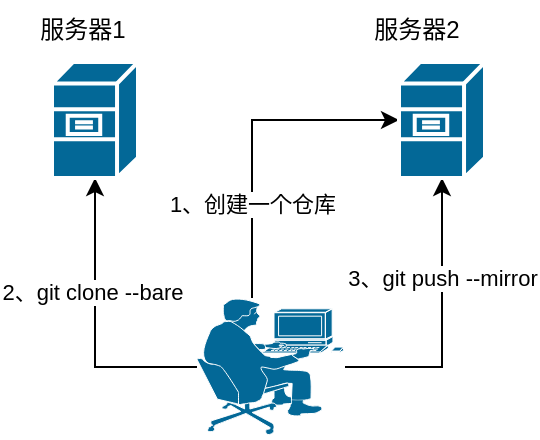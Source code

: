 <mxfile version="15.5.4" type="embed" pages="3"><diagram name="20221010164310" id="gy6nlpveG3f7GiaCG15i"><mxGraphModel dx="1020" dy="724" grid="1" gridSize="10" guides="1" tooltips="1" connect="1" arrows="1" fold="1" page="1" pageScale="1" pageWidth="1920" pageHeight="1200" math="0" shadow="0"><root><mxCell id="DraJJuAHOcvPgnh4uwFL-0"/><mxCell id="DraJJuAHOcvPgnh4uwFL-1" parent="DraJJuAHOcvPgnh4uwFL-0"/><mxCell id="DraJJuAHOcvPgnh4uwFL-10" value="" style="edgeStyle=orthogonalEdgeStyle;rounded=0;orthogonalLoop=1;jettySize=auto;html=1;entryX=0.5;entryY=1;entryDx=0;entryDy=0;entryPerimeter=0;" parent="DraJJuAHOcvPgnh4uwFL-1" source="DraJJuAHOcvPgnh4uwFL-12" target="DraJJuAHOcvPgnh4uwFL-14" edge="1"><mxGeometry relative="1" as="geometry"><mxPoint x="251" y="194.5" as="targetPoint"/></mxGeometry></mxCell><mxCell id="aOWOsG2BiRnHnq_Rkf4H-1" value="3、git push --mirror" style="edgeLabel;html=1;align=center;verticalAlign=middle;resizable=0;points=[];" parent="DraJJuAHOcvPgnh4uwFL-10" vertex="1" connectable="0"><mxGeometry x="0.308" relative="1" as="geometry"><mxPoint as="offset"/></mxGeometry></mxCell><mxCell id="DraJJuAHOcvPgnh4uwFL-11" value="" style="edgeStyle=orthogonalEdgeStyle;rounded=0;orthogonalLoop=1;jettySize=auto;html=1;" parent="DraJJuAHOcvPgnh4uwFL-1" source="DraJJuAHOcvPgnh4uwFL-12" target="DraJJuAHOcvPgnh4uwFL-13" edge="1"><mxGeometry relative="1" as="geometry"><mxPoint x="63" y="194.5" as="targetPoint"/></mxGeometry></mxCell><mxCell id="aOWOsG2BiRnHnq_Rkf4H-0" value="2、git clone --bare" style="edgeLabel;html=1;align=center;verticalAlign=middle;resizable=0;points=[];" parent="DraJJuAHOcvPgnh4uwFL-11" vertex="1" connectable="0"><mxGeometry x="0.226" y="2" relative="1" as="geometry"><mxPoint as="offset"/></mxGeometry></mxCell><mxCell id="mljD7HPjL3Yug107w0mH-1" value="" style="edgeStyle=orthogonalEdgeStyle;rounded=0;orthogonalLoop=1;jettySize=auto;html=1;entryX=0;entryY=0.5;entryDx=0;entryDy=0;entryPerimeter=0;" parent="DraJJuAHOcvPgnh4uwFL-1" source="DraJJuAHOcvPgnh4uwFL-12" target="DraJJuAHOcvPgnh4uwFL-14" edge="1"><mxGeometry relative="1" as="geometry"><mxPoint x="157" y="75.5" as="targetPoint"/><Array as="points"><mxPoint x="160" y="111"/></Array></mxGeometry></mxCell><mxCell id="mljD7HPjL3Yug107w0mH-2" value="1、创建一个仓库" style="edgeLabel;html=1;align=center;verticalAlign=middle;resizable=0;points=[];" parent="mljD7HPjL3Yug107w0mH-1" vertex="1" connectable="0"><mxGeometry x="-0.416" relative="1" as="geometry"><mxPoint as="offset"/></mxGeometry></mxCell><mxCell id="DraJJuAHOcvPgnh4uwFL-12" value="" style="shape=mxgraph.cisco.people.pc_man;sketch=0;html=1;pointerEvents=1;dashed=0;fillColor=#036897;strokeColor=#ffffff;strokeWidth=2;verticalLabelPosition=bottom;verticalAlign=top;align=center;outlineConnect=0;" parent="DraJJuAHOcvPgnh4uwFL-1" vertex="1"><mxGeometry x="132.5" y="200" width="74" height="69" as="geometry"/></mxCell><mxCell id="DraJJuAHOcvPgnh4uwFL-13" value="" style="shape=mxgraph.cisco.servers.file_server;sketch=0;html=1;pointerEvents=1;dashed=0;fillColor=#036897;strokeColor=#ffffff;strokeWidth=2;verticalLabelPosition=bottom;verticalAlign=top;align=center;outlineConnect=0;" parent="DraJJuAHOcvPgnh4uwFL-1" vertex="1"><mxGeometry x="60" y="82" width="43" height="58" as="geometry"/></mxCell><mxCell id="DraJJuAHOcvPgnh4uwFL-14" value="" style="shape=mxgraph.cisco.servers.file_server;sketch=0;html=1;pointerEvents=1;dashed=0;fillColor=#036897;strokeColor=#ffffff;strokeWidth=2;verticalLabelPosition=bottom;verticalAlign=top;align=center;outlineConnect=0;" parent="DraJJuAHOcvPgnh4uwFL-1" vertex="1"><mxGeometry x="233.5" y="82" width="43" height="58" as="geometry"/></mxCell><mxCell id="aOWOsG2BiRnHnq_Rkf4H-3" value="&lt;span style=&quot;background-color: rgb(255, 255, 255);&quot;&gt;服务器1&lt;/span&gt;" style="text;html=1;align=center;verticalAlign=middle;resizable=0;points=[];autosize=1;strokeColor=none;fillColor=none;" parent="DraJJuAHOcvPgnh4uwFL-1" vertex="1"><mxGeometry x="40" y="51" width="70" height="30" as="geometry"/></mxCell><mxCell id="aOWOsG2BiRnHnq_Rkf4H-4" value="&lt;span style=&quot;background-color: rgb(255, 255, 255);&quot;&gt;服务器2&lt;/span&gt;" style="text;html=1;align=center;verticalAlign=middle;resizable=0;points=[];autosize=1;strokeColor=none;fillColor=none;" parent="DraJJuAHOcvPgnh4uwFL-1" vertex="1"><mxGeometry x="206.5" y="51" width="70" height="30" as="geometry"/></mxCell></root></mxGraphModel></diagram><diagram name="20221010162110" id="3HABgmHqqW5baj-3t9z8"><mxGraphModel dx="1020" dy="724" grid="1" gridSize="10" guides="1" tooltips="1" connect="1" arrows="1" fold="1" page="1" pageScale="1" pageWidth="1920" pageHeight="1200" math="0" shadow="0"><root><mxCell id="suRAfqg6CjxLi9MMDhd2-0"/><mxCell id="suRAfqg6CjxLi9MMDhd2-1" parent="suRAfqg6CjxLi9MMDhd2-0"/><mxCell id="UG6p2U2NHbP9j15jlaxX-8" value="" style="edgeStyle=orthogonalEdgeStyle;rounded=0;orthogonalLoop=1;jettySize=auto;html=1;entryX=0.5;entryY=1;entryDx=0;entryDy=0;" parent="suRAfqg6CjxLi9MMDhd2-1" source="UG6p2U2NHbP9j15jlaxX-3" target="UG6p2U2NHbP9j15jlaxX-4" edge="1"><mxGeometry relative="1" as="geometry"><mxPoint x="80" y="250" as="targetPoint"/></mxGeometry></mxCell><mxCell id="UG6p2U2NHbP9j15jlaxX-11" value="git clone --bare" style="edgeLabel;html=1;align=center;verticalAlign=middle;resizable=0;points=[];" parent="UG6p2U2NHbP9j15jlaxX-8" vertex="1" connectable="0"><mxGeometry x="0.224" relative="1" as="geometry"><mxPoint as="offset"/></mxGeometry></mxCell><mxCell id="UG6p2U2NHbP9j15jlaxX-10" value="" style="edgeStyle=orthogonalEdgeStyle;rounded=0;orthogonalLoop=1;jettySize=auto;html=1;entryX=0.5;entryY=1;entryDx=0;entryDy=0;" parent="suRAfqg6CjxLi9MMDhd2-1" source="UG6p2U2NHbP9j15jlaxX-3" target="UG6p2U2NHbP9j15jlaxX-6" edge="1"><mxGeometry relative="1" as="geometry"><mxPoint x="320" y="250" as="targetPoint"/></mxGeometry></mxCell><mxCell id="UG6p2U2NHbP9j15jlaxX-12" value="git push --mirror" style="edgeLabel;html=1;align=center;verticalAlign=middle;resizable=0;points=[];" parent="UG6p2U2NHbP9j15jlaxX-10" vertex="1" connectable="0"><mxGeometry x="0.256" relative="1" as="geometry"><mxPoint as="offset"/></mxGeometry></mxCell><mxCell id="UG6p2U2NHbP9j15jlaxX-3" value="" style="image;html=1;image=img/lib/clip_art/computers/Laptop_128x128.png" parent="suRAfqg6CjxLi9MMDhd2-1" vertex="1"><mxGeometry x="160" y="140" width="80" height="80" as="geometry"/></mxCell><mxCell id="UG6p2U2NHbP9j15jlaxX-4" value="服务器1" style="image;html=1;image=img/lib/clip_art/computers/Server_Tower_128x128.png" parent="suRAfqg6CjxLi9MMDhd2-1" vertex="1"><mxGeometry x="70" y="40" width="80" height="80" as="geometry"/></mxCell><mxCell id="UG6p2U2NHbP9j15jlaxX-6" value="服务器2" style="image;html=1;image=img/lib/clip_art/computers/Server_Tower_128x128.png" parent="suRAfqg6CjxLi9MMDhd2-1" vertex="1"><mxGeometry x="260" y="40" width="80" height="80" as="geometry"/></mxCell><mxCell id="UG6p2U2NHbP9j15jlaxX-13" value="" style="image;html=1;image=img/lib/clip_art/people/Suit_Man_128x128.png" parent="suRAfqg6CjxLi9MMDhd2-1" vertex="1"><mxGeometry x="140" y="190" width="30" height="20" as="geometry"/></mxCell></root></mxGraphModel></diagram><diagram id="UyHtFqi2HpBrdYgdCdot" name="20221010162049"><mxGraphModel dx="1020" dy="724" grid="1" gridSize="10" guides="1" tooltips="1" connect="1" arrows="1" fold="1" page="1" pageScale="1" pageWidth="1920" pageHeight="1200" math="0" shadow="0"><root><mxCell id="0"/><mxCell id="1" parent="0"/><mxCell id="44dB6vl2zQChrk1z4Hqk-114" value="" style="rounded=1;whiteSpace=wrap;html=1;strokeColor=#000000;strokeWidth=2;fillColor=#CCCCCC;" parent="1" vertex="1"><mxGeometry x="473" y="40" width="450" height="500" as="geometry"/></mxCell><mxCell id="44dB6vl2zQChrk1z4Hqk-108" value="" style="rounded=1;whiteSpace=wrap;html=1;strokeColor=#000000;strokeWidth=2;fillColor=#FFFFFF;" parent="1" vertex="1"><mxGeometry x="760" y="130" width="130" height="290" as="geometry"/></mxCell><mxCell id="44dB6vl2zQChrk1z4Hqk-107" value="" style="rounded=1;whiteSpace=wrap;html=1;strokeColor=#000000;strokeWidth=2;fillColor=#FFFFFF;" parent="1" vertex="1"><mxGeometry x="490" y="130" width="130" height="290" as="geometry"/></mxCell><mxCell id="44dB6vl2zQChrk1z4Hqk-92" value="" style="edgeStyle=orthogonalEdgeStyle;rounded=0;orthogonalLoop=1;jettySize=auto;html=1;strokeWidth=2;" parent="1" edge="1"><mxGeometry relative="1" as="geometry"><mxPoint x="313" y="240" as="sourcePoint"/><mxPoint x="473" y="240" as="targetPoint"/><Array as="points"><mxPoint x="383" y="240"/></Array></mxGeometry></mxCell><mxCell id="44dB6vl2zQChrk1z4Hqk-31" value="" style="rounded=1;whiteSpace=wrap;html=1;strokeColor=#000000;fillColor=#CCCCCC;strokeWidth=2;" parent="1" vertex="1"><mxGeometry x="130" y="40" width="160" height="500" as="geometry"/></mxCell><mxCell id="44dB6vl2zQChrk1z4Hqk-85" value="工作区" style="text;html=1;align=center;verticalAlign=middle;resizable=0;points=[];autosize=1;fontStyle=1" parent="1" vertex="1"><mxGeometry x="160" y="60" width="50" height="20" as="geometry"/></mxCell><mxCell id="44dB6vl2zQChrk1z4Hqk-54" value="" style="group" parent="1" vertex="1" connectable="0"><mxGeometry x="160" y="210" width="90" height="217" as="geometry"/></mxCell><mxCell id="44dB6vl2zQChrk1z4Hqk-52" value="" style="group" parent="44dB6vl2zQChrk1z4Hqk-54" vertex="1" connectable="0"><mxGeometry x="10" y="5" width="80" height="212" as="geometry"/></mxCell><mxCell id="44dB6vl2zQChrk1z4Hqk-50" value="" style="group" parent="44dB6vl2zQChrk1z4Hqk-52" vertex="1" connectable="0"><mxGeometry width="80" height="212" as="geometry"/></mxCell><mxCell id="44dB6vl2zQChrk1z4Hqk-35" value="" style="group" parent="44dB6vl2zQChrk1z4Hqk-50" vertex="1" connectable="0"><mxGeometry y="38" width="50" height="164" as="geometry"/></mxCell><mxCell id="44dB6vl2zQChrk1z4Hqk-32" value="" style="strokeWidth=2;html=1;shape=mxgraph.flowchart.annotation_1;align=left;pointerEvents=1;fillColor=#FFFFFF;" parent="44dB6vl2zQChrk1z4Hqk-35" vertex="1"><mxGeometry width="50" height="100" as="geometry"/></mxCell><mxCell id="44dB6vl2zQChrk1z4Hqk-33" value="" style="strokeWidth=2;html=1;shape=mxgraph.flowchart.annotation_1;align=left;pointerEvents=1;fillColor=#FFFFFF;" parent="44dB6vl2zQChrk1z4Hqk-35" vertex="1"><mxGeometry y="32" width="50" height="100" as="geometry"/></mxCell><mxCell id="44dB6vl2zQChrk1z4Hqk-34" value="" style="strokeWidth=2;html=1;shape=mxgraph.flowchart.annotation_1;align=left;pointerEvents=1;fillColor=#FFFFFF;" parent="44dB6vl2zQChrk1z4Hqk-35" vertex="1"><mxGeometry y="64" width="50" height="100" as="geometry"/></mxCell><mxCell id="44dB6vl2zQChrk1z4Hqk-36" value="" style="endArrow=none;html=1;strokeWidth=2;" parent="44dB6vl2zQChrk1z4Hqk-50" edge="1"><mxGeometry width="50" height="50" relative="1" as="geometry"><mxPoint y="60" as="sourcePoint"/><mxPoint as="targetPoint"/></mxGeometry></mxCell><mxCell id="44dB6vl2zQChrk1z4Hqk-38" value="" style="shape=note;whiteSpace=wrap;html=1;size=14;verticalAlign=top;align=left;spacingTop=-6;strokeColor=#000000;fillColor=#FFFFFF;strokeWidth=2;" parent="44dB6vl2zQChrk1z4Hqk-50" vertex="1"><mxGeometry x="50" y="30" width="30" height="20" as="geometry"/></mxCell><mxCell id="44dB6vl2zQChrk1z4Hqk-39" value="" style="shape=note;whiteSpace=wrap;html=1;size=14;verticalAlign=top;align=left;spacingTop=-6;strokeColor=#000000;fillColor=#FFFFFF;strokeWidth=2;" parent="44dB6vl2zQChrk1z4Hqk-50" vertex="1"><mxGeometry x="50" y="60" width="30" height="20" as="geometry"/></mxCell><mxCell id="44dB6vl2zQChrk1z4Hqk-40" value="" style="shape=note;whiteSpace=wrap;html=1;size=14;verticalAlign=top;align=left;spacingTop=-6;strokeColor=#000000;fillColor=#FFFFFF;strokeWidth=2;" parent="44dB6vl2zQChrk1z4Hqk-50" vertex="1"><mxGeometry x="50" y="92" width="30" height="20" as="geometry"/></mxCell><mxCell id="44dB6vl2zQChrk1z4Hqk-41" value="" style="shape=note;whiteSpace=wrap;html=1;size=14;verticalAlign=top;align=left;spacingTop=-6;strokeColor=#000000;fillColor=#FFFFFF;strokeWidth=2;" parent="44dB6vl2zQChrk1z4Hqk-50" vertex="1"><mxGeometry x="50" y="128" width="30" height="20" as="geometry"/></mxCell><mxCell id="44dB6vl2zQChrk1z4Hqk-43" value="" style="shape=note;whiteSpace=wrap;html=1;size=14;verticalAlign=top;align=left;spacingTop=-6;strokeColor=#000000;fillColor=#FFFFFF;strokeWidth=2;" parent="44dB6vl2zQChrk1z4Hqk-50" vertex="1"><mxGeometry x="50" y="192" width="30" height="20" as="geometry"/></mxCell><mxCell id="44dB6vl2zQChrk1z4Hqk-46" value="" style="shape=note;whiteSpace=wrap;html=1;size=14;verticalAlign=top;align=left;spacingTop=-6;strokeColor=#000000;fillColor=#FFFFFF;strokeWidth=2;" parent="44dB6vl2zQChrk1z4Hqk-50" vertex="1"><mxGeometry x="50" y="160" width="30" height="20" as="geometry"/></mxCell><mxCell id="44dB6vl2zQChrk1z4Hqk-45" value="" style="shape=note;whiteSpace=wrap;html=1;size=14;verticalAlign=top;align=left;spacingTop=-6;strokeColor=#000000;fillColor=#FFFFFF;strokeWidth=2;" parent="44dB6vl2zQChrk1z4Hqk-54" vertex="1"><mxGeometry width="30" height="20" as="geometry"/></mxCell><mxCell id="44dB6vl2zQChrk1z4Hqk-89" value="" style="group" parent="1" vertex="1" connectable="0"><mxGeometry x="770" y="190" width="90" height="217" as="geometry"/></mxCell><mxCell id="44dB6vl2zQChrk1z4Hqk-87" value="" style="group" parent="44dB6vl2zQChrk1z4Hqk-89" vertex="1" connectable="0"><mxGeometry width="90" height="217" as="geometry"/></mxCell><mxCell id="44dB6vl2zQChrk1z4Hqk-70" value="" style="group" parent="44dB6vl2zQChrk1z4Hqk-87" vertex="1" connectable="0"><mxGeometry width="90" height="217" as="geometry"/></mxCell><mxCell id="44dB6vl2zQChrk1z4Hqk-71" value="" style="group" parent="44dB6vl2zQChrk1z4Hqk-70" vertex="1" connectable="0"><mxGeometry x="10" y="5" width="80" height="212" as="geometry"/></mxCell><mxCell id="44dB6vl2zQChrk1z4Hqk-72" value="" style="group" parent="44dB6vl2zQChrk1z4Hqk-71" vertex="1" connectable="0"><mxGeometry width="80" height="212" as="geometry"/></mxCell><mxCell id="44dB6vl2zQChrk1z4Hqk-73" value="" style="group" parent="44dB6vl2zQChrk1z4Hqk-72" vertex="1" connectable="0"><mxGeometry y="38" width="50" height="164" as="geometry"/></mxCell><mxCell id="44dB6vl2zQChrk1z4Hqk-74" value="" style="strokeWidth=2;html=1;shape=mxgraph.flowchart.annotation_1;align=left;pointerEvents=1;fillColor=#FFFFFF;" parent="44dB6vl2zQChrk1z4Hqk-73" vertex="1"><mxGeometry width="50" height="100" as="geometry"/></mxCell><mxCell id="44dB6vl2zQChrk1z4Hqk-75" value="" style="strokeWidth=2;html=1;shape=mxgraph.flowchart.annotation_1;align=left;pointerEvents=1;fillColor=#FFFFFF;" parent="44dB6vl2zQChrk1z4Hqk-73" vertex="1"><mxGeometry y="32" width="50" height="100" as="geometry"/></mxCell><mxCell id="44dB6vl2zQChrk1z4Hqk-76" value="" style="strokeWidth=2;html=1;shape=mxgraph.flowchart.annotation_1;align=left;pointerEvents=1;fillColor=#FFFFFF;" parent="44dB6vl2zQChrk1z4Hqk-73" vertex="1"><mxGeometry y="64" width="50" height="100" as="geometry"/></mxCell><mxCell id="44dB6vl2zQChrk1z4Hqk-77" value="" style="endArrow=none;html=1;strokeWidth=2;" parent="44dB6vl2zQChrk1z4Hqk-72" edge="1"><mxGeometry width="50" height="50" relative="1" as="geometry"><mxPoint y="60" as="sourcePoint"/><mxPoint as="targetPoint"/></mxGeometry></mxCell><mxCell id="44dB6vl2zQChrk1z4Hqk-78" value="" style="shape=note;whiteSpace=wrap;html=1;size=14;verticalAlign=top;align=left;spacingTop=-6;strokeColor=#000000;fillColor=#FFFFFF;strokeWidth=2;" parent="44dB6vl2zQChrk1z4Hqk-72" vertex="1"><mxGeometry x="50" y="30" width="30" height="20" as="geometry"/></mxCell><mxCell id="44dB6vl2zQChrk1z4Hqk-79" value="" style="shape=note;whiteSpace=wrap;html=1;size=14;verticalAlign=top;align=left;spacingTop=-6;strokeColor=#000000;fillColor=#FFFFFF;strokeWidth=2;" parent="44dB6vl2zQChrk1z4Hqk-72" vertex="1"><mxGeometry x="50" y="60" width="30" height="20" as="geometry"/></mxCell><mxCell id="44dB6vl2zQChrk1z4Hqk-80" value="" style="shape=note;whiteSpace=wrap;html=1;size=14;verticalAlign=top;align=left;spacingTop=-6;strokeColor=#000000;fillColor=#FFFFFF;strokeWidth=2;" parent="44dB6vl2zQChrk1z4Hqk-72" vertex="1"><mxGeometry x="50" y="92" width="30" height="20" as="geometry"/></mxCell><mxCell id="44dB6vl2zQChrk1z4Hqk-81" value="" style="shape=note;whiteSpace=wrap;html=1;size=14;verticalAlign=top;align=left;spacingTop=-6;strokeColor=#000000;fillColor=#FFFFFF;strokeWidth=2;" parent="44dB6vl2zQChrk1z4Hqk-72" vertex="1"><mxGeometry x="50" y="128" width="30" height="20" as="geometry"/></mxCell><mxCell id="44dB6vl2zQChrk1z4Hqk-82" value="" style="shape=note;whiteSpace=wrap;html=1;size=14;verticalAlign=top;align=left;spacingTop=-6;strokeColor=#000000;fillColor=#FFFFFF;strokeWidth=2;" parent="44dB6vl2zQChrk1z4Hqk-72" vertex="1"><mxGeometry x="50" y="192" width="30" height="20" as="geometry"/></mxCell><mxCell id="44dB6vl2zQChrk1z4Hqk-83" value="" style="shape=note;whiteSpace=wrap;html=1;size=14;verticalAlign=top;align=left;spacingTop=-6;strokeColor=#000000;fillColor=#FFFFFF;strokeWidth=2;" parent="44dB6vl2zQChrk1z4Hqk-72" vertex="1"><mxGeometry x="50" y="160" width="30" height="20" as="geometry"/></mxCell><mxCell id="44dB6vl2zQChrk1z4Hqk-84" value="" style="shape=note;whiteSpace=wrap;html=1;size=14;verticalAlign=top;align=left;spacingTop=-6;strokeColor=#000000;fillColor=#FFFFFF;strokeWidth=2;" parent="44dB6vl2zQChrk1z4Hqk-70" vertex="1"><mxGeometry width="30" height="20" as="geometry"/></mxCell><mxCell id="44dB6vl2zQChrk1z4Hqk-90" value="" style="group" parent="1" vertex="1" connectable="0"><mxGeometry x="510" y="190" width="90" height="217" as="geometry"/></mxCell><mxCell id="44dB6vl2zQChrk1z4Hqk-88" value="" style="group" parent="44dB6vl2zQChrk1z4Hqk-90" vertex="1" connectable="0"><mxGeometry width="90" height="217" as="geometry"/></mxCell><mxCell id="44dB6vl2zQChrk1z4Hqk-55" value="" style="group" parent="44dB6vl2zQChrk1z4Hqk-88" vertex="1" connectable="0"><mxGeometry width="90" height="217" as="geometry"/></mxCell><mxCell id="44dB6vl2zQChrk1z4Hqk-56" value="" style="group" parent="44dB6vl2zQChrk1z4Hqk-55" vertex="1" connectable="0"><mxGeometry x="10" y="5" width="80" height="212" as="geometry"/></mxCell><mxCell id="44dB6vl2zQChrk1z4Hqk-57" value="" style="group" parent="44dB6vl2zQChrk1z4Hqk-56" vertex="1" connectable="0"><mxGeometry width="80" height="212" as="geometry"/></mxCell><mxCell id="44dB6vl2zQChrk1z4Hqk-58" value="" style="group" parent="44dB6vl2zQChrk1z4Hqk-57" vertex="1" connectable="0"><mxGeometry y="38" width="50" height="164" as="geometry"/></mxCell><mxCell id="44dB6vl2zQChrk1z4Hqk-59" value="" style="strokeWidth=2;html=1;shape=mxgraph.flowchart.annotation_1;align=left;pointerEvents=1;fillColor=#FFFFFF;" parent="44dB6vl2zQChrk1z4Hqk-58" vertex="1"><mxGeometry width="50" height="100" as="geometry"/></mxCell><mxCell id="44dB6vl2zQChrk1z4Hqk-60" value="" style="strokeWidth=2;html=1;shape=mxgraph.flowchart.annotation_1;align=left;pointerEvents=1;fillColor=#FFFFFF;" parent="44dB6vl2zQChrk1z4Hqk-58" vertex="1"><mxGeometry y="32" width="50" height="100" as="geometry"/></mxCell><mxCell id="44dB6vl2zQChrk1z4Hqk-61" value="" style="strokeWidth=2;html=1;shape=mxgraph.flowchart.annotation_1;align=left;pointerEvents=1;fillColor=#FFFFFF;" parent="44dB6vl2zQChrk1z4Hqk-58" vertex="1"><mxGeometry y="64" width="50" height="100" as="geometry"/></mxCell><mxCell id="44dB6vl2zQChrk1z4Hqk-62" value="" style="endArrow=none;html=1;strokeWidth=2;" parent="44dB6vl2zQChrk1z4Hqk-57" edge="1"><mxGeometry width="50" height="50" relative="1" as="geometry"><mxPoint y="60" as="sourcePoint"/><mxPoint as="targetPoint"/></mxGeometry></mxCell><mxCell id="44dB6vl2zQChrk1z4Hqk-63" value="" style="shape=note;whiteSpace=wrap;html=1;size=14;verticalAlign=top;align=left;spacingTop=-6;strokeColor=#000000;fillColor=#FFFFFF;strokeWidth=2;" parent="44dB6vl2zQChrk1z4Hqk-57" vertex="1"><mxGeometry x="50" y="30" width="30" height="20" as="geometry"/></mxCell><mxCell id="44dB6vl2zQChrk1z4Hqk-64" value="" style="shape=note;whiteSpace=wrap;html=1;size=14;verticalAlign=top;align=left;spacingTop=-6;strokeColor=#000000;fillColor=#FFFFFF;strokeWidth=2;" parent="44dB6vl2zQChrk1z4Hqk-57" vertex="1"><mxGeometry x="50" y="60" width="30" height="20" as="geometry"/></mxCell><mxCell id="44dB6vl2zQChrk1z4Hqk-65" value="" style="shape=note;whiteSpace=wrap;html=1;size=14;verticalAlign=top;align=left;spacingTop=-6;strokeColor=#000000;fillColor=#FFFFFF;strokeWidth=2;" parent="44dB6vl2zQChrk1z4Hqk-57" vertex="1"><mxGeometry x="50" y="92" width="30" height="20" as="geometry"/></mxCell><mxCell id="44dB6vl2zQChrk1z4Hqk-66" value="" style="shape=note;whiteSpace=wrap;html=1;size=14;verticalAlign=top;align=left;spacingTop=-6;strokeColor=#000000;fillColor=#FFFFFF;strokeWidth=2;" parent="44dB6vl2zQChrk1z4Hqk-57" vertex="1"><mxGeometry x="50" y="128" width="30" height="20" as="geometry"/></mxCell><mxCell id="44dB6vl2zQChrk1z4Hqk-67" value="" style="shape=note;whiteSpace=wrap;html=1;size=14;verticalAlign=top;align=left;spacingTop=-6;strokeColor=#000000;fillColor=#FFFFFF;strokeWidth=2;" parent="44dB6vl2zQChrk1z4Hqk-57" vertex="1"><mxGeometry x="50" y="192" width="30" height="20" as="geometry"/></mxCell><mxCell id="44dB6vl2zQChrk1z4Hqk-68" value="" style="shape=note;whiteSpace=wrap;html=1;size=14;verticalAlign=top;align=left;spacingTop=-6;strokeColor=#000000;fillColor=#FFFFFF;strokeWidth=2;" parent="44dB6vl2zQChrk1z4Hqk-57" vertex="1"><mxGeometry x="50" y="160" width="30" height="20" as="geometry"/></mxCell><mxCell id="44dB6vl2zQChrk1z4Hqk-69" value="" style="shape=note;whiteSpace=wrap;html=1;size=14;verticalAlign=top;align=left;spacingTop=-6;strokeColor=#000000;fillColor=#FFFFFF;strokeWidth=2;" parent="44dB6vl2zQChrk1z4Hqk-55" vertex="1"><mxGeometry width="30" height="20" as="geometry"/></mxCell><mxCell id="44dB6vl2zQChrk1z4Hqk-95" value="" style="endArrow=classic;html=1;strokeWidth=2;" parent="1" edge="1"><mxGeometry width="50" height="50" relative="1" as="geometry"><mxPoint x="470" y="298" as="sourcePoint"/><mxPoint x="320" y="298" as="targetPoint"/></mxGeometry></mxCell><mxCell id="44dB6vl2zQChrk1z4Hqk-96" value="" style="endArrow=classic;html=1;strokeWidth=2;" parent="1" edge="1"><mxGeometry width="50" height="50" relative="1" as="geometry"><mxPoint x="470" y="360" as="sourcePoint"/><mxPoint x="315" y="360" as="targetPoint"/></mxGeometry></mxCell><mxCell id="44dB6vl2zQChrk1z4Hqk-97" value="" style="endArrow=classic;html=1;strokeWidth=2;edgeStyle=orthogonalEdgeStyle;" parent="1" edge="1"><mxGeometry width="50" height="50" relative="1" as="geometry"><mxPoint x="690" y="370" as="sourcePoint"/><mxPoint x="300" y="440" as="targetPoint"/><Array as="points"><mxPoint x="690" y="440"/></Array></mxGeometry></mxCell><mxCell id="44dB6vl2zQChrk1z4Hqk-98" value="" style="edgeStyle=orthogonalEdgeStyle;rounded=0;orthogonalLoop=1;jettySize=auto;html=1;strokeWidth=2;" parent="1" edge="1"><mxGeometry relative="1" as="geometry"><mxPoint x="630" y="250" as="sourcePoint"/><mxPoint x="760" y="250" as="targetPoint"/><Array as="points"><mxPoint x="680" y="250"/></Array></mxGeometry></mxCell><mxCell id="44dB6vl2zQChrk1z4Hqk-99" value="" style="endArrow=classic;html=1;strokeWidth=2;" parent="1" edge="1"><mxGeometry width="50" height="50" relative="1" as="geometry"><mxPoint x="750" y="318" as="sourcePoint"/><mxPoint x="620" y="318" as="targetPoint"/></mxGeometry></mxCell><mxCell id="44dB6vl2zQChrk1z4Hqk-100" value="" style="endArrow=classic;html=1;strokeWidth=2;" parent="1" edge="1"><mxGeometry width="50" height="50" relative="1" as="geometry"><mxPoint x="750" y="370" as="sourcePoint"/><mxPoint x="620" y="370" as="targetPoint"/></mxGeometry></mxCell><mxCell id="44dB6vl2zQChrk1z4Hqk-101" value="add" style="text;html=1;align=center;verticalAlign=middle;resizable=0;points=[];autosize=1;fontStyle=1" parent="1" vertex="1"><mxGeometry x="380" y="210" width="40" height="20" as="geometry"/></mxCell><mxCell id="44dB6vl2zQChrk1z4Hqk-102" value="checkout -- &amp;lt;file&amp;gt;" style="text;html=1;align=center;verticalAlign=middle;resizable=0;points=[];autosize=1;fontStyle=1" parent="1" vertex="1"><mxGeometry x="345" y="270" width="110" height="20" as="geometry"/></mxCell><mxCell id="44dB6vl2zQChrk1z4Hqk-103" value="rm -- cached&amp;nbsp;" style="text;html=1;align=center;verticalAlign=middle;resizable=0;points=[];autosize=1;fontStyle=1" parent="1" vertex="1"><mxGeometry x="360" y="330" width="90" height="20" as="geometry"/></mxCell><mxCell id="44dB6vl2zQChrk1z4Hqk-104" value="checkout HEAD &amp;lt;file&amp;gt;" style="text;html=1;align=center;verticalAlign=middle;resizable=0;points=[];autosize=1;fontStyle=1" parent="1" vertex="1"><mxGeometry x="330" y="407" width="140" height="20" as="geometry"/></mxCell><mxCell id="44dB6vl2zQChrk1z4Hqk-105" value="commit" style="text;html=1;align=center;verticalAlign=middle;resizable=0;points=[];autosize=1;fontStyle=1" parent="1" vertex="1"><mxGeometry x="660" y="220" width="60" height="20" as="geometry"/></mxCell><mxCell id="44dB6vl2zQChrk1z4Hqk-106" value="reset HEAD" style="text;html=1;align=center;verticalAlign=middle;resizable=0;points=[];autosize=1;fontStyle=1" parent="1" vertex="1"><mxGeometry x="660" y="290" width="80" height="20" as="geometry"/></mxCell><mxCell id="44dB6vl2zQChrk1z4Hqk-109" value="index" style="text;html=1;align=center;verticalAlign=middle;resizable=0;points=[];autosize=1;fontStyle=1" parent="1" vertex="1"><mxGeometry x="510" y="140" width="50" height="20" as="geometry"/></mxCell><mxCell id="44dB6vl2zQChrk1z4Hqk-110" value="master" style="text;html=1;align=center;verticalAlign=middle;resizable=0;points=[];autosize=1;fontStyle=1" parent="1" vertex="1"><mxGeometry x="770" y="140" width="50" height="20" as="geometry"/></mxCell><mxCell id="44dB6vl2zQChrk1z4Hqk-111" value="&lt;b&gt;objects&lt;/b&gt;" style="shape=cylinder;whiteSpace=wrap;html=1;boundedLbl=1;backgroundOutline=1;strokeColor=#000000;strokeWidth=2;fillColor=#FFFFFF;" parent="1" vertex="1"><mxGeometry x="630" y="460" width="130" height="60" as="geometry"/></mxCell><mxCell id="44dB6vl2zQChrk1z4Hqk-112" value="" style="endArrow=classic;html=1;strokeWidth=2;edgeStyle=orthogonalEdgeStyle;exitX=0.5;exitY=1;exitDx=0;exitDy=0;entryX=0;entryY=0.5;entryDx=0;entryDy=0;dashed=1;" parent="1" source="44dB6vl2zQChrk1z4Hqk-107" target="44dB6vl2zQChrk1z4Hqk-111" edge="1"><mxGeometry width="50" height="50" relative="1" as="geometry"><mxPoint x="700" y="380" as="sourcePoint"/><mxPoint x="310" y="450" as="targetPoint"/><Array as="points"><mxPoint x="555" y="490"/></Array></mxGeometry></mxCell><mxCell id="44dB6vl2zQChrk1z4Hqk-113" value="" style="endArrow=classic;html=1;strokeWidth=2;edgeStyle=orthogonalEdgeStyle;exitX=0.5;exitY=1;exitDx=0;exitDy=0;entryX=1;entryY=0.5;entryDx=0;entryDy=0;dashed=1;" parent="1" source="44dB6vl2zQChrk1z4Hqk-108" target="44dB6vl2zQChrk1z4Hqk-111" edge="1"><mxGeometry width="50" height="50" relative="1" as="geometry"><mxPoint x="565" y="430" as="sourcePoint"/><mxPoint x="660" y="500" as="targetPoint"/><Array as="points"><mxPoint x="825" y="490"/></Array></mxGeometry></mxCell><mxCell id="44dB6vl2zQChrk1z4Hqk-115" value="版本库" style="text;html=1;align=center;verticalAlign=middle;resizable=0;points=[];autosize=1;fontStyle=1" parent="1" vertex="1"><mxGeometry x="510" y="60" width="50" height="20" as="geometry"/></mxCell><mxCell id="44dB6vl2zQChrk1z4Hqk-116" value="&lt;b&gt;图 5-1 工作区、版本库、暂存区原理图&lt;/b&gt;" style="text;html=1;align=center;verticalAlign=middle;resizable=0;points=[];autosize=1;" parent="1" vertex="1"><mxGeometry x="390" y="600" width="220" height="20" as="geometry"/></mxCell><mxCell id="44dB6vl2zQChrk1z4Hqk-119" value="" style="edgeStyle=orthogonalEdgeStyle;rounded=0;orthogonalLoop=1;jettySize=auto;html=1;strokeWidth=2;" parent="1" source="44dB6vl2zQChrk1z4Hqk-118" target="44dB6vl2zQChrk1z4Hqk-108" edge="1"><mxGeometry relative="1" as="geometry"/></mxCell><mxCell id="44dB6vl2zQChrk1z4Hqk-118" value="HEAD" style="shape=offPageConnector;whiteSpace=wrap;html=1;strokeColor=#000000;strokeWidth=2;fillColor=#FFFFFF;" parent="1" vertex="1"><mxGeometry x="795" y="60" width="60" height="30" as="geometry"/></mxCell></root></mxGraphModel></diagram></mxfile>